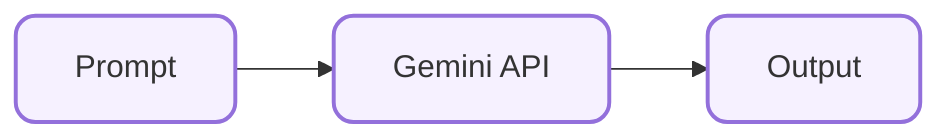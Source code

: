 %%{ init: {'theme': 'default'} }%%
graph LR
    prompt[Prompt]:::nodeStyle --> api_call[Gemini API]:::nodeStyle
    api_call --> output[Output]:::nodeStyle

    %% Define styles
    classDef startStyle fill:#f9f,stroke:#333,stroke-width:2px;
    classDef endStyle fill:#9cf,stroke:#333,stroke-width:2px;
    classDef nodeStyle fill:#f6f1ff,stroke:#9370DB,stroke-width:2px,rx:10,ry:10;